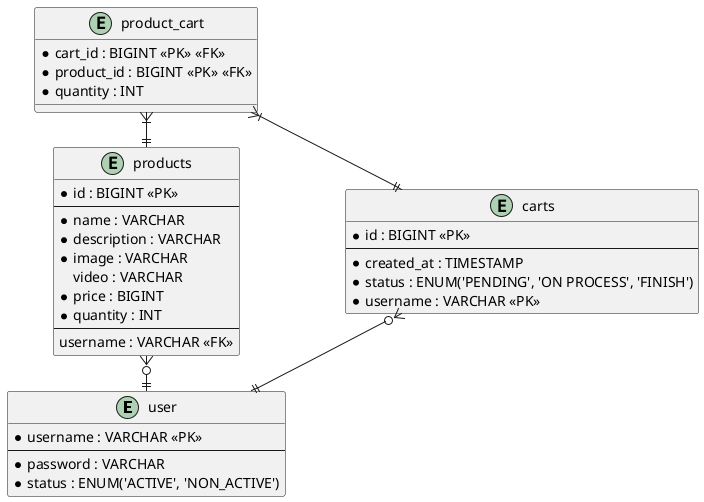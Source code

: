 @startuml

left to right direction

entity user {
    * username : VARCHAR <<PK>>
    --
    * password : VARCHAR
    * status : ENUM('ACTIVE', 'NON_ACTIVE')
}

entity products {
    * id : BIGINT <<PK>>
    --
    * name : VARCHAR
    * description : VARCHAR
    * image : VARCHAR
    video : VARCHAR
    * price : BIGINT
    * quantity : INT
    --
    username : VARCHAR <<FK>>
}

entity carts {
    * id : BIGINT <<PK>>
    --
    * created_at : TIMESTAMP
    * status : ENUM('PENDING', 'ON PROCESS', 'FINISH')
    * username : VARCHAR <<PK>>
}

entity product_cart {
    * cart_id : BIGINT <<PK>> <<FK>>
    * product_id : BIGINT <<PK>> <<FK>>
    * quantity : INT
}

user ||-left-o{ products
products ||-left-|{ product_cart
carts ||--|{ product_cart
user ||--o{ carts

@enduml